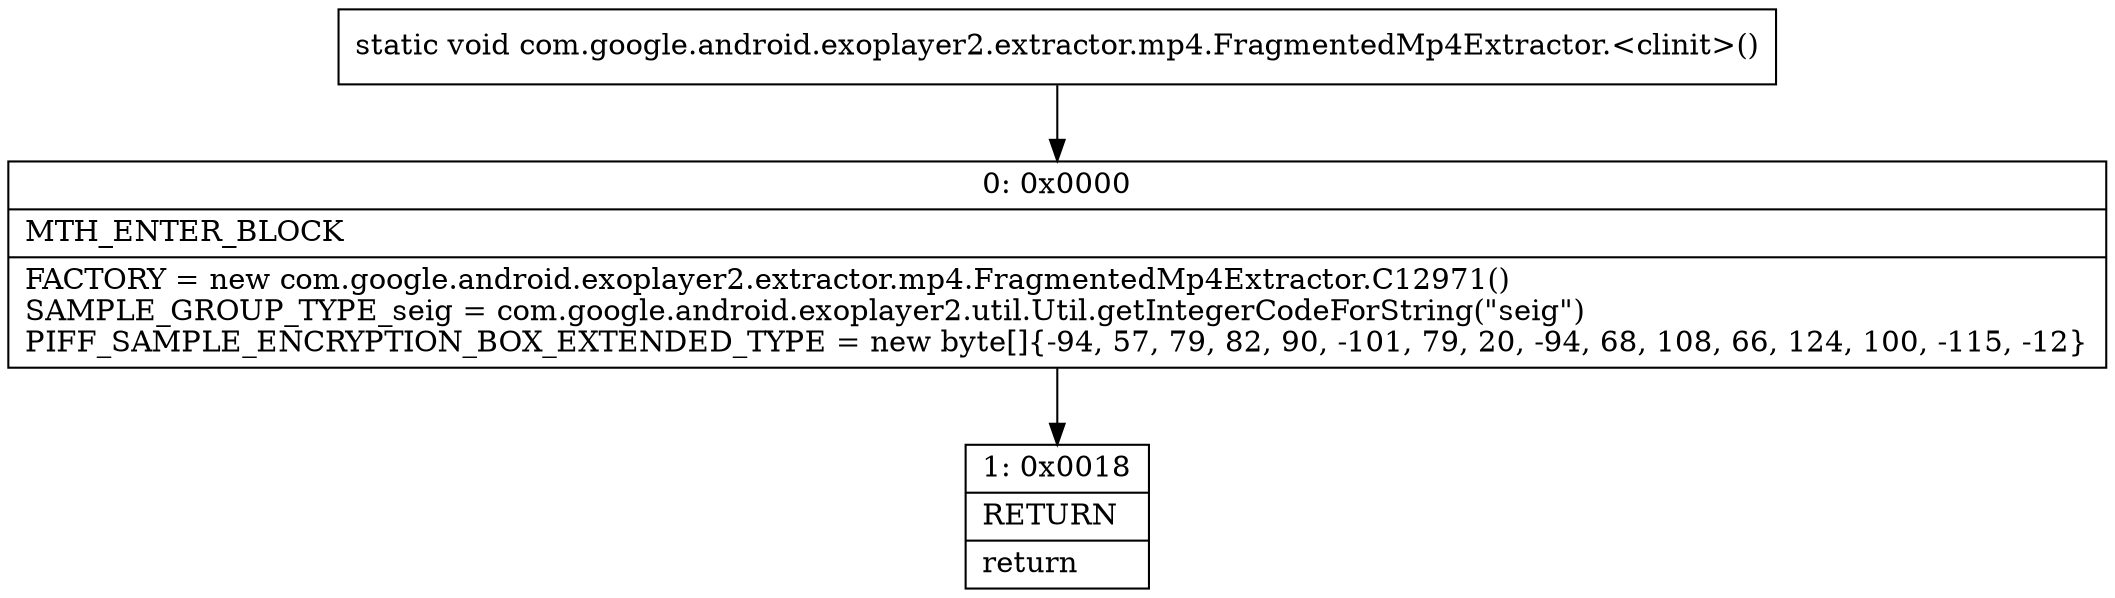 digraph "CFG forcom.google.android.exoplayer2.extractor.mp4.FragmentedMp4Extractor.\<clinit\>()V" {
Node_0 [shape=record,label="{0\:\ 0x0000|MTH_ENTER_BLOCK\l|FACTORY = new com.google.android.exoplayer2.extractor.mp4.FragmentedMp4Extractor.C12971()\lSAMPLE_GROUP_TYPE_seig = com.google.android.exoplayer2.util.Util.getIntegerCodeForString(\"seig\")\lPIFF_SAMPLE_ENCRYPTION_BOX_EXTENDED_TYPE = new byte[]\{\-94, 57, 79, 82, 90, \-101, 79, 20, \-94, 68, 108, 66, 124, 100, \-115, \-12\}\l}"];
Node_1 [shape=record,label="{1\:\ 0x0018|RETURN\l|return\l}"];
MethodNode[shape=record,label="{static void com.google.android.exoplayer2.extractor.mp4.FragmentedMp4Extractor.\<clinit\>() }"];
MethodNode -> Node_0;
Node_0 -> Node_1;
}

